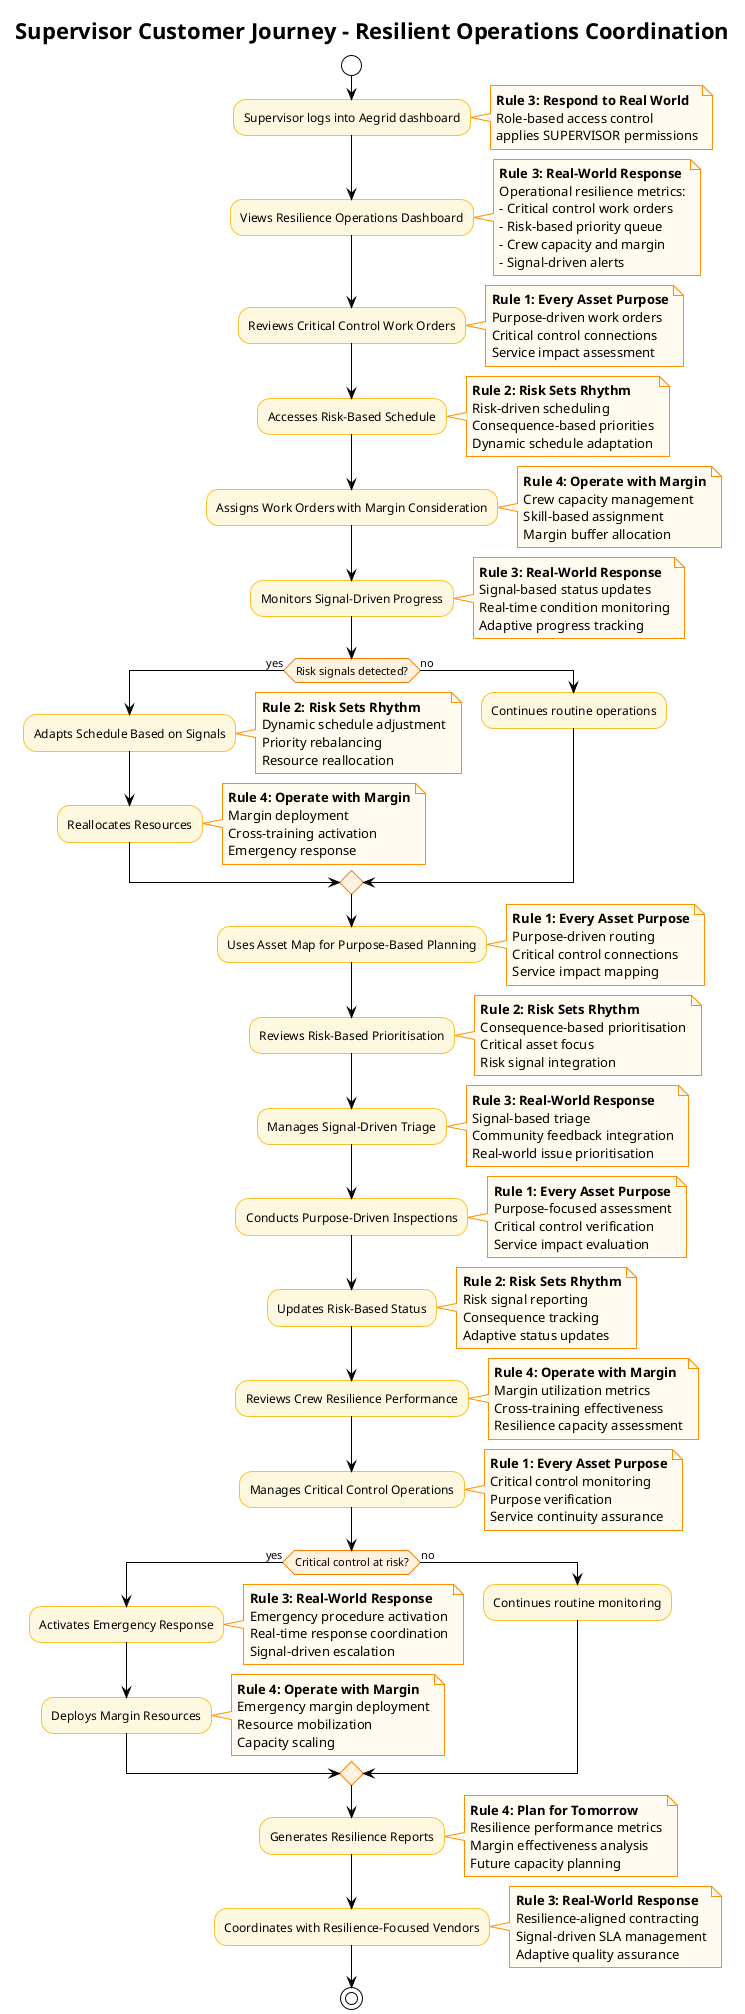@startuml Supervisor Customer Journey - Resilient Operations Coordination
!theme plain
skinparam backgroundColor #FFFFFF
skinparam activity {
  BackgroundColor #FFF8E1
  BorderColor #FBC02D
  FontColor #000000
}
skinparam activityDiamond {
  BackgroundColor #FFF3E0
  BorderColor #F57C00
  FontColor #000000
}
skinparam note {
  BackgroundColor #FFFBF0
  BorderColor #FF8F00
  FontColor #000000
}

title Supervisor Customer Journey - Resilient Operations Coordination

start

:Supervisor logs into Aegrid dashboard;
note right: **Rule 3: Respond to Real World**\nRole-based access control\napplies SUPERVISOR permissions

:Views Resilience Operations Dashboard;
note right: **Rule 3: Real-World Response**\nOperational resilience metrics:\n- Critical control work orders\n- Risk-based priority queue\n- Crew capacity and margin\n- Signal-driven alerts

:Reviews Critical Control Work Orders;
note right: **Rule 1: Every Asset Purpose**\nPurpose-driven work orders\nCritical control connections\nService impact assessment

:Accesses Risk-Based Schedule;
note right: **Rule 2: Risk Sets Rhythm**\nRisk-driven scheduling\nConsequence-based priorities\nDynamic schedule adaptation

:Assigns Work Orders with Margin Consideration;
note right: **Rule 4: Operate with Margin**\nCrew capacity management\nSkill-based assignment\nMargin buffer allocation

:Monitors Signal-Driven Progress;
note right: **Rule 3: Real-World Response**\nSignal-based status updates\nReal-time condition monitoring\nAdaptive progress tracking

if (Risk signals detected?) then (yes)
  :Adapts Schedule Based on Signals;
  note right: **Rule 2: Risk Sets Rhythm**\nDynamic schedule adjustment\nPriority rebalancing\nResource reallocation
  :Reallocates Resources;
  note right: **Rule 4: Operate with Margin**\nMargin deployment\nCross-training activation\nEmergency response
else (no)
  :Continues routine operations;
endif

:Uses Asset Map for Purpose-Based Planning;
note right: **Rule 1: Every Asset Purpose**\nPurpose-driven routing\nCritical control connections\nService impact mapping

:Reviews Risk-Based Prioritisation;
note right: **Rule 2: Risk Sets Rhythm**\nConsequence-based prioritisation\nCritical asset focus\nRisk signal integration

:Manages Signal-Driven Triage;
note right: **Rule 3: Real-World Response**\nSignal-based triage\nCommunity feedback integration\nReal-world issue prioritisation

:Conducts Purpose-Driven Inspections;
note right: **Rule 1: Every Asset Purpose**\nPurpose-focused assessment\nCritical control verification\nService impact evaluation

:Updates Risk-Based Status;
note right: **Rule 2: Risk Sets Rhythm**\nRisk signal reporting\nConsequence tracking\nAdaptive status updates

:Reviews Crew Resilience Performance;
note right: **Rule 4: Operate with Margin**\nMargin utilization metrics\nCross-training effectiveness\nResilience capacity assessment

:Manages Critical Control Operations;
note right: **Rule 1: Every Asset Purpose**\nCritical control monitoring\nPurpose verification\nService continuity assurance

if (Critical control at risk?) then (yes)
  :Activates Emergency Response;
  note right: **Rule 3: Real-World Response**\nEmergency procedure activation\nReal-time response coordination\nSignal-driven escalation
  :Deploys Margin Resources;
  note right: **Rule 4: Operate with Margin**\nEmergency margin deployment\nResource mobilization\nCapacity scaling
else (no)
  :Continues routine monitoring;
endif

:Generates Resilience Reports;
note right: **Rule 4: Plan for Tomorrow**\nResilience performance metrics\nMargin effectiveness analysis\nFuture capacity planning

:Coordinates with Resilience-Focused Vendors;
note right: **Rule 3: Real-World Response**\nResilience-aligned contracting\nSignal-driven SLA management\nAdaptive quality assurance

stop

@enduml
